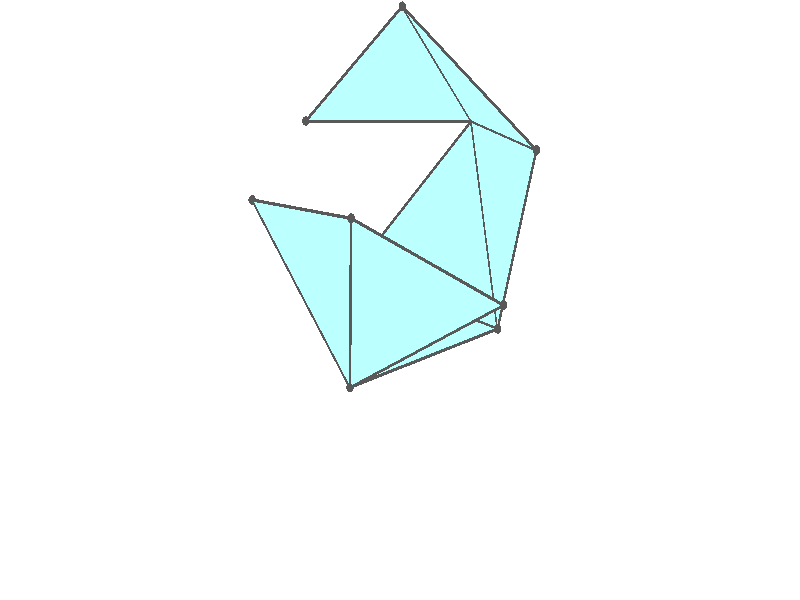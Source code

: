 #version 3.7;
global_settings{assumed_gamma 1.0}
camera{perspective location <18.750000000000000000000000, 10.825317547305481014063844, 12.499999999999996447286321> right <0.133333333333333331482962, -0.230940107675850353485814, -0.000000000000000000000000> up <-0.064951905283832905846353, -0.037499999999999998612221, 0.129903810567665811692706> direction <0.750000000000000111022302, 0.433012701892219298294151, 0.499999999999999944488849> sky <-0.433012701892219298294151, -0.249999999999999944488849, 0.866025403784438707610605> look_at <18.000000000000000000000000, 10.392304845413262270881205, 11.999999999999996447286321>}
light_source{<18.750000000000000000000000, 10.825317547305481014063844, 12.499999999999996447286321> rgb<1.0,1.0,1.0>}
background{rgb<1,1,1>}
union{union{object{union{sphere{<-0.408248290463862795185435, 0.707106781186547461715008, -0.209657071623653101788420>,0.029999999999999998889777}sphere{<-0.408248290463863350296947, -0.707106781186547350692706, -0.209657071623653101788420>,0.029999999999999998889777}sphere{<0.816496580927725923437777, -0.000000000000000199983985, -0.209657071623653101788420>,0.029999999999999998889777}} pigment{rgb<0.1,0.1,0.1>}}object{union{cylinder{<-0.408248290463862795185435, 0.707106781186547461715008, -0.209657071623653101788420>,<-0.408248290463863350296947, -0.707106781186547350692706, -0.209657071623653101788420>,0.010000000000000000208167}cylinder{<-0.408248290463863350296947, -0.707106781186547350692706, -0.209657071623653101788420>,<0.816496580927725923437777, -0.000000000000000199983985, -0.209657071623653101788420>,0.010000000000000000208167}cylinder{<0.816496580927725923437777, -0.000000000000000199983985, -0.209657071623653101788420>,<-0.408248290463862795185435, 0.707106781186547461715008, -0.209657071623653101788420>,0.010000000000000000208167}} pigment{rgb<0.1,0.1,0.1>}}object{polygon{3.000000000000000000000000,<-0.408248290463862795185435, 0.707106781186547461715008, -0.209657071623653101788420>,<-0.408248290463863350296947, -0.707106781186547350692706, -0.209657071623653101788420>,<0.816496580927725923437777, -0.000000000000000199983985, -0.209657071623653101788420>} pigment{rgbft<0.5,1.0,1.0,0.1,0.1>}}}union{object{union{sphere{<-0.408248290463862906207737, 0.707106781186547572737311, -0.209657071623653046277269>,0.029999999999999998889777}sphere{<-0.408248290463863350296947, -0.707106781186547239670404, -0.209657071623653046277269>,0.029999999999999998889777}sphere{<-1.214820021615982570395431, 0.000000000000000597551926, 0.711994729495550870979059>,0.029999999999999998889777}} pigment{rgb<0.1,0.1,0.1>}}object{union{cylinder{<-0.408248290463862906207737, 0.707106781186547572737311, -0.209657071623653046277269>,<-0.408248290463863350296947, -0.707106781186547239670404, -0.209657071623653046277269>,0.010000000000000000208167}cylinder{<-0.408248290463863350296947, -0.707106781186547239670404, -0.209657071623653046277269>,<-1.214820021615982570395431, 0.000000000000000597551926, 0.711994729495550870979059>,0.010000000000000000208167}cylinder{<-1.214820021615982570395431, 0.000000000000000597551926, 0.711994729495550870979059>,<-0.408248290463862906207737, 0.707106781186547572737311, -0.209657071623653046277269>,0.010000000000000000208167}} pigment{rgb<0.1,0.1,0.1>}}object{polygon{3.000000000000000000000000,<-0.408248290463862906207737, 0.707106781186547572737311, -0.209657071623653046277269>,<-0.408248290463863350296947, -0.707106781186547239670404, -0.209657071623653046277269>,<-1.214820021615982570395431, 0.000000000000000597551926, 0.711994729495550870979059>} pigment{rgbft<0.5,1.0,1.0,0.1,0.1>}}}union{object{union{sphere{<-0.408248290463862906207737, 0.707106781186547461715008, -0.209657071623652990766118>,0.029999999999999998889777}sphere{<-0.383556806631763280712732, 1.052064999745402351649659, 1.161617575584144468336945>,0.029999999999999998889777}sphere{<-1.214820021615982348350826, 0.000000000000000666133815, 0.711994729495550870979059>,0.029999999999999998889777}} pigment{rgb<0.1,0.1,0.1>}}object{union{cylinder{<-0.408248290463862906207737, 0.707106781186547461715008, -0.209657071623652990766118>,<-0.383556806631763280712732, 1.052064999745402351649659, 1.161617575584144468336945>,0.010000000000000000208167}cylinder{<-0.383556806631763280712732, 1.052064999745402351649659, 1.161617575584144468336945>,<-1.214820021615982348350826, 0.000000000000000666133815, 0.711994729495550870979059>,0.010000000000000000208167}cylinder{<-1.214820021615982348350826, 0.000000000000000666133815, 0.711994729495550870979059>,<-0.408248290463862906207737, 0.707106781186547461715008, -0.209657071623652990766118>,0.010000000000000000208167}} pigment{rgb<0.1,0.1,0.1>}}object{polygon{3.000000000000000000000000,<-0.408248290463862906207737, 0.707106781186547461715008, -0.209657071623652990766118>,<-0.383556806631763280712732, 1.052064999745402351649659, 1.161617575584144468336945>,<-1.214820021615982348350826, 0.000000000000000666133815, 0.711994729495550870979059>} pigment{rgbft<0.5,1.0,1.0,0.1,0.1>}}}union{object{union{sphere{<-0.371511199797103564002043, -0.193862561535156352476861, 1.830586495189129969674013>,0.029999999999999998889777}sphere{<-0.383556806631763336223884, 1.052064999745402573694264, 1.161617575584144024247735>,0.029999999999999998889777}sphere{<-1.214820021615982348350826, 0.000000000000000888178420, 0.711994729495550648934454>,0.029999999999999998889777}} pigment{rgb<0.1,0.1,0.1>}}object{union{cylinder{<-0.371511199797103564002043, -0.193862561535156352476861, 1.830586495189129969674013>,<-0.383556806631763336223884, 1.052064999745402573694264, 1.161617575584144024247735>,0.010000000000000000208167}cylinder{<-0.383556806631763336223884, 1.052064999745402573694264, 1.161617575584144024247735>,<-1.214820021615982348350826, 0.000000000000000888178420, 0.711994729495550648934454>,0.010000000000000000208167}cylinder{<-1.214820021615982348350826, 0.000000000000000888178420, 0.711994729495550648934454>,<-0.371511199797103564002043, -0.193862561535156352476861, 1.830586495189129969674013>,0.010000000000000000208167}} pigment{rgb<0.1,0.1,0.1>}}object{polygon{3.000000000000000000000000,<-0.371511199797103564002043, -0.193862561535156352476861, 1.830586495189129969674013>,<-0.383556806631763336223884, 1.052064999745402573694264, 1.161617575584144024247735>,<-1.214820021615982348350826, 0.000000000000000888178420, 0.711994729495550648934454>} pigment{rgbft<0.5,1.0,1.0,0.1,0.1>}}}union{object{union{sphere{<-0.371511199797103508490892, -0.193862561535156407988012, 1.830586495189129969674013>,0.029999999999999998889777}sphere{<-0.390326299487938954690947, -1.146639801814484993514043, 0.785664717050053584834757>,0.029999999999999998889777}sphere{<-1.214820021615982348350826, 0.000000000000000943689571, 0.711994729495550426889849>,0.029999999999999998889777}} pigment{rgb<0.1,0.1,0.1>}}object{union{cylinder{<-0.371511199797103508490892, -0.193862561535156407988012, 1.830586495189129969674013>,<-0.390326299487938954690947, -1.146639801814484993514043, 0.785664717050053584834757>,0.010000000000000000208167}cylinder{<-0.390326299487938954690947, -1.146639801814484993514043, 0.785664717050053584834757>,<-1.214820021615982348350826, 0.000000000000000943689571, 0.711994729495550426889849>,0.010000000000000000208167}cylinder{<-1.214820021615982348350826, 0.000000000000000943689571, 0.711994729495550426889849>,<-0.371511199797103508490892, -0.193862561535156407988012, 1.830586495189129969674013>,0.010000000000000000208167}} pigment{rgb<0.1,0.1,0.1>}}object{polygon{3.000000000000000000000000,<-0.371511199797103508490892, -0.193862561535156407988012, 1.830586495189129969674013>,<-0.390326299487938954690947, -1.146639801814484993514043, 0.785664717050053584834757>,<-1.214820021615982348350826, 0.000000000000000943689571, 0.711994729495550426889849>} pigment{rgbft<0.5,1.0,1.0,0.1,0.1>}}}union{object{union{sphere{<0.607410010807990730086203, -1.052064999745402129605054, 0.711994729495550426889849>,0.029999999999999998889777}sphere{<-0.408248290463863405808098, -0.707106781186547350692706, -0.209657071623653101788420>,0.029999999999999998889777}sphere{<0.816496580927726034460079, -0.000000000000000444089210, -0.209657071623652990766118>,0.029999999999999998889777}} pigment{rgb<0.1,0.1,0.1>}}object{union{cylinder{<0.607410010807990730086203, -1.052064999745402129605054, 0.711994729495550426889849>,<-0.408248290463863405808098, -0.707106781186547350692706, -0.209657071623653101788420>,0.010000000000000000208167}cylinder{<-0.408248290463863405808098, -0.707106781186547350692706, -0.209657071623653101788420>,<0.816496580927726034460079, -0.000000000000000444089210, -0.209657071623652990766118>,0.010000000000000000208167}cylinder{<0.816496580927726034460079, -0.000000000000000444089210, -0.209657071623652990766118>,<0.607410010807990730086203, -1.052064999745402129605054, 0.711994729495550426889849>,0.010000000000000000208167}} pigment{rgb<0.1,0.1,0.1>}}object{polygon{3.000000000000000000000000,<0.607410010807990730086203, -1.052064999745402129605054, 0.711994729495550426889849>,<-0.408248290463863405808098, -0.707106781186547350692706, -0.209657071623653101788420>,<0.816496580927726034460079, -0.000000000000000444089210, -0.209657071623652990766118>} pigment{rgbft<0.5,1.0,1.0,0.1,0.1>}}}union{object{union{sphere{<0.607410010807990730086203, -1.052064999745402129605054, 0.711994729495550537912152>,0.029999999999999998889777}sphere{<1.102893419527869456331359, 0.193862561535156685543768, 1.161617575584145134470759>,0.029999999999999998889777}sphere{<0.816496580927726034460079, -0.000000000000000499600361, -0.209657071623652990766118>,0.029999999999999998889777}} pigment{rgb<0.1,0.1,0.1>}}object{union{cylinder{<0.607410010807990730086203, -1.052064999745402129605054, 0.711994729495550537912152>,<1.102893419527869456331359, 0.193862561535156685543768, 1.161617575584145134470759>,0.010000000000000000208167}cylinder{<1.102893419527869456331359, 0.193862561535156685543768, 1.161617575584145134470759>,<0.816496580927726034460079, -0.000000000000000499600361, -0.209657071623652990766118>,0.010000000000000000208167}cylinder{<0.816496580927726034460079, -0.000000000000000499600361, -0.209657071623652990766118>,<0.607410010807990730086203, -1.052064999745402129605054, 0.711994729495550537912152>,0.010000000000000000208167}} pigment{rgb<0.1,0.1,0.1>}}object{polygon{3.000000000000000000000000,<0.607410010807990730086203, -1.052064999745402129605054, 0.711994729495550537912152>,<1.102893419527869456331359, 0.193862561535156685543768, 1.161617575584145134470759>,<0.816496580927726034460079, -0.000000000000000499600361, -0.209657071623652990766118>} pigment{rgbft<0.5,1.0,1.0,0.1,0.1>}}}union{object{union{sphere{<0.328954019198624603159686, 1.146639801814484549424833, 0.459311847981332954660161>,0.029999999999999998889777}sphere{<1.102893419527869678375964, 0.193862561535156574521466, 1.161617575584144912426154>,0.029999999999999998889777}sphere{<0.816496580927726034460079, -0.000000000000000499600361, -0.209657071623652879743815>,0.029999999999999998889777}} pigment{rgb<0.1,0.1,0.1>}}object{union{cylinder{<0.328954019198624603159686, 1.146639801814484549424833, 0.459311847981332954660161>,<1.102893419527869678375964, 0.193862561535156574521466, 1.161617575584144912426154>,0.010000000000000000208167}cylinder{<1.102893419527869678375964, 0.193862561535156574521466, 1.161617575584144912426154>,<0.816496580927726034460079, -0.000000000000000499600361, -0.209657071623652879743815>,0.010000000000000000208167}cylinder{<0.816496580927726034460079, -0.000000000000000499600361, -0.209657071623652879743815>,<0.328954019198624603159686, 1.146639801814484549424833, 0.459311847981332954660161>,0.010000000000000000208167}} pigment{rgb<0.1,0.1,0.1>}}object{polygon{3.000000000000000000000000,<0.328954019198624603159686, 1.146639801814484549424833, 0.459311847981332954660161>,<1.102893419527869678375964, 0.193862561535156574521466, 1.161617575584144912426154>,<0.816496580927726034460079, -0.000000000000000499600361, -0.209657071623652879743815>} pigment{rgbft<0.5,1.0,1.0,0.1,0.1>}}}}

